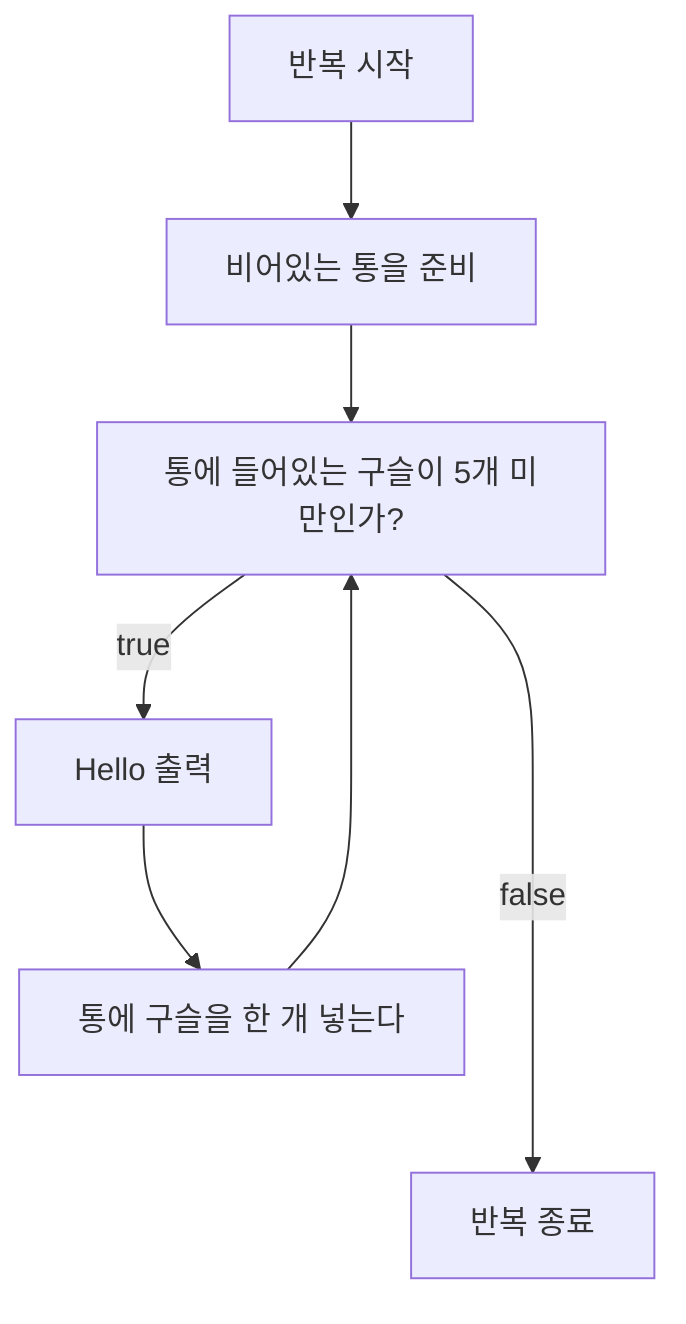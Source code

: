graph TD
    A[반복 시작] --> B[비어있는 통을 준비]
    B --> C[통에 들어있는 구슬이 5개 미만인가?]
    C --> |true| D[Hello 출력]
    D --> E[통에 구슬을 한 개 넣는다]
    E --> C
    C ----> |false| Z[반복 종료]